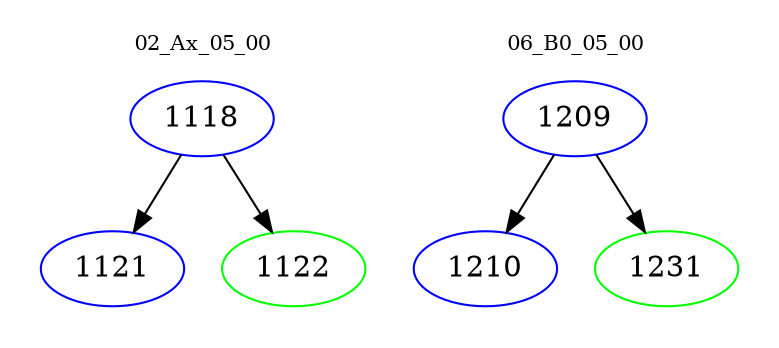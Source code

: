 digraph{
subgraph cluster_0 {
color = white
label = "02_Ax_05_00";
fontsize=10;
T0_1118 [label="1118", color="blue"]
T0_1118 -> T0_1121 [color="black"]
T0_1121 [label="1121", color="blue"]
T0_1118 -> T0_1122 [color="black"]
T0_1122 [label="1122", color="green"]
}
subgraph cluster_1 {
color = white
label = "06_B0_05_00";
fontsize=10;
T1_1209 [label="1209", color="blue"]
T1_1209 -> T1_1210 [color="black"]
T1_1210 [label="1210", color="blue"]
T1_1209 -> T1_1231 [color="black"]
T1_1231 [label="1231", color="green"]
}
}
